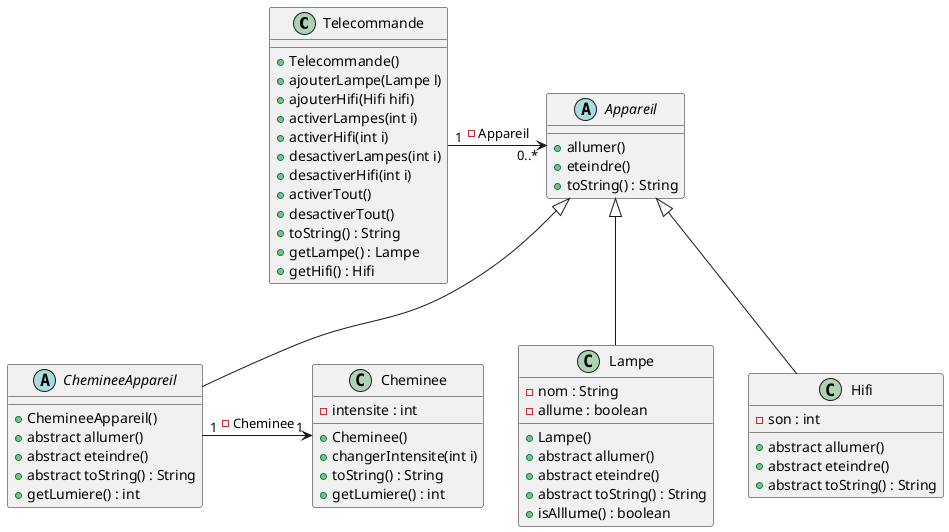 @startuml Q2_TelecommandeDiagramme
class Telecommande{
    +Telecommande()
    +ajouterLampe(Lampe l)
    +ajouterHifi(Hifi hifi)
    +activerLampes(int i)
    +activerHifi(int i)
    +desactiverLampes(int i)
    +desactiverHifi(int i)
    +activerTout()
    +desactiverTout()
    +toString() : String
    +getLampe() : Lampe
    +getHifi() : Hifi
}
class Lampe{
    -nom : String
    -allume : boolean
    +Lampe()
    +abstract allumer()
    +abstract eteindre()
    +abstract toString() : String
    +isAlllume() : boolean
}
class Hifi{
    -son : int
    +abstract allumer()
    +abstract eteindre()
    +abstract toString() : String
}
class Cheminee {
    -intensite : int
    +Cheminee()
    +changerIntensite(int i)
    +toString() : String
    +getLumiere() : int 
}
abstract class ChemineeAppareil{
    +ChemineeAppareil()
    +abstract allumer()
    +abstract eteindre()
    +abstract toString() : String
    +getLumiere() : int
}
abstract class Appareil{
    +allumer()
    +eteindre()
    +toString() : String
}
Telecommande "1" -> "0..*" Appareil : -Appareil
Appareil <|-- Lampe
Appareil <|-- Hifi
Appareil <|-- ChemineeAppareil
ChemineeAppareil "1" -> "1" Cheminee : -Cheminee


@enduml